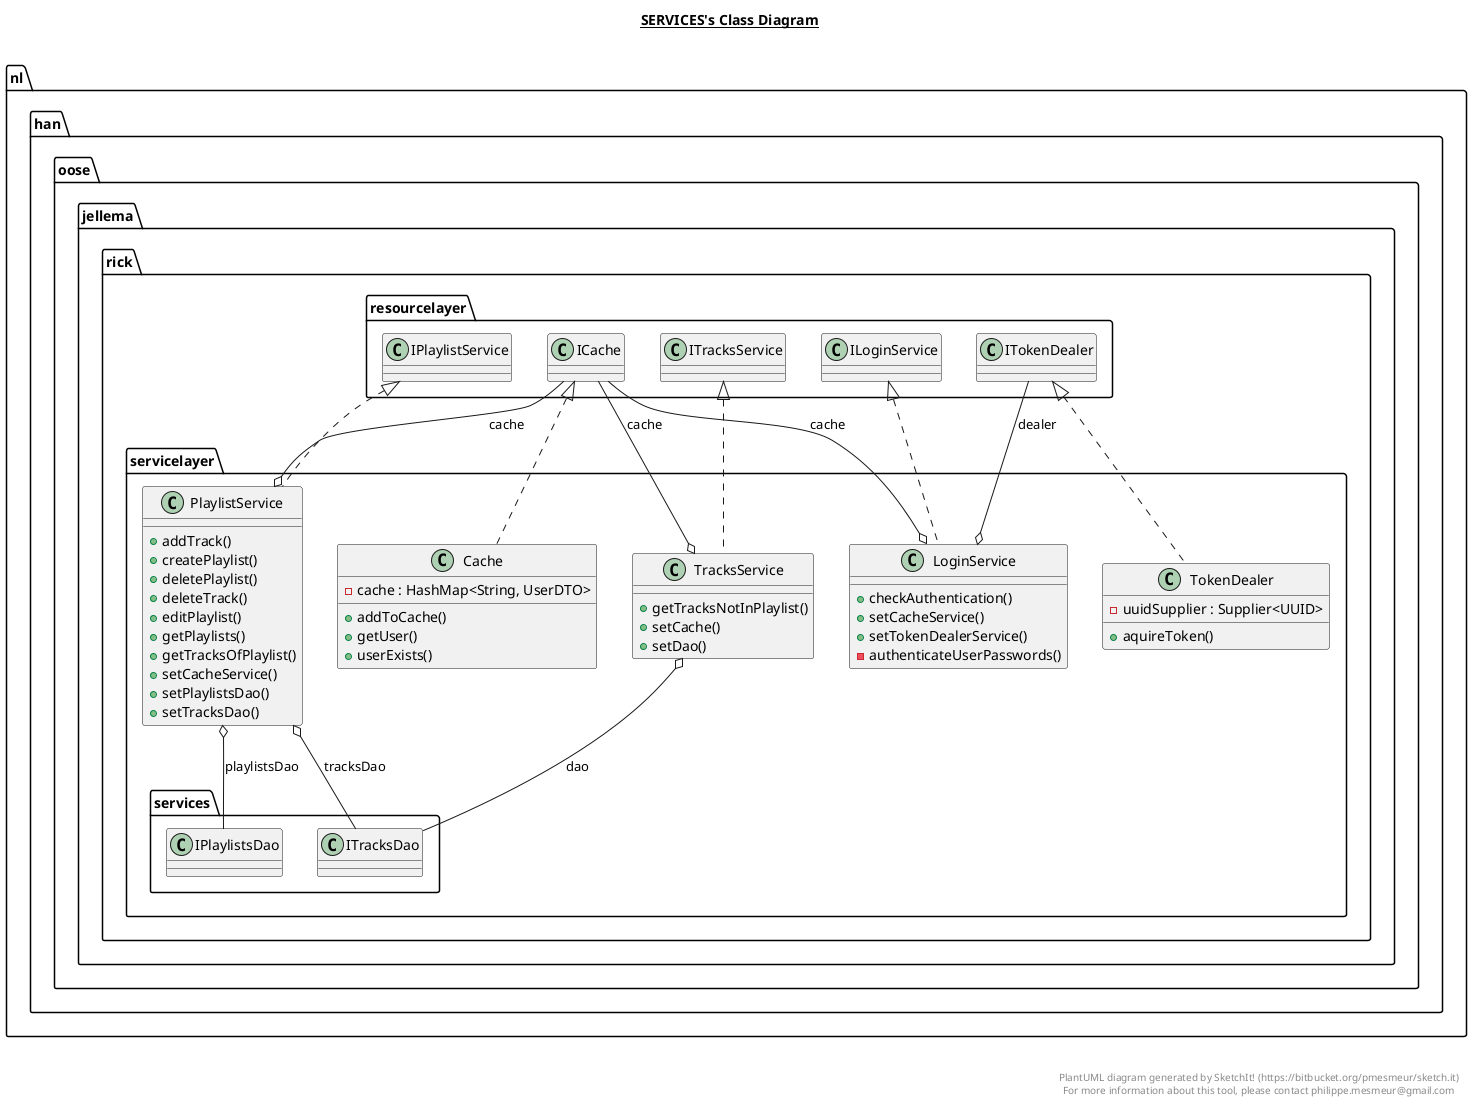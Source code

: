 @startuml

title __SERVICES's Class Diagram__\n

  namespace nl.han.oose.jellema.rick.servicelayer {
    class nl.han.oose.jellema.rick.servicelayer.Cache {
        - cache : HashMap<String, UserDTO>
        + addToCache()
        + getUser()
        + userExists()
    }
  }
  

  namespace nl.han.oose.jellema.rick.servicelayer {
    class nl.han.oose.jellema.rick.servicelayer.LoginService {
        + checkAuthentication()
        + setCacheService()
        + setTokenDealerService()
        - authenticateUserPasswords()
    }
  }
  

  namespace nl.han.oose.jellema.rick.servicelayer {
    class nl.han.oose.jellema.rick.servicelayer.PlaylistService {
        + addTrack()
        + createPlaylist()
        + deletePlaylist()
        + deleteTrack()
        + editPlaylist()
        + getPlaylists()
        + getTracksOfPlaylist()
        + setCacheService()
        + setPlaylistsDao()
        + setTracksDao()
    }
  }
  

  namespace nl.han.oose.jellema.rick.servicelayer {
    class nl.han.oose.jellema.rick.servicelayer.TokenDealer {
        - uuidSupplier : Supplier<UUID>
        + aquireToken()
    }
  }
  

  namespace nl.han.oose.jellema.rick.servicelayer {
    class nl.han.oose.jellema.rick.servicelayer.TracksService {
        + getTracksNotInPlaylist()
        + setCache()
        + setDao()
    }
  }
  

  nl.han.oose.jellema.rick.servicelayer.Cache .up.|> nl.han.oose.jellema.rick.resourcelayer.ICache
  nl.han.oose.jellema.rick.servicelayer.LoginService .up.|> nl.han.oose.jellema.rick.resourcelayer.ILoginService
  nl.han.oose.jellema.rick.servicelayer.LoginService o-- nl.han.oose.jellema.rick.resourcelayer.ICache : cache
  nl.han.oose.jellema.rick.servicelayer.LoginService o-- nl.han.oose.jellema.rick.resourcelayer.ITokenDealer : dealer
  nl.han.oose.jellema.rick.servicelayer.PlaylistService .up.|> nl.han.oose.jellema.rick.resourcelayer.IPlaylistService
  nl.han.oose.jellema.rick.servicelayer.PlaylistService o-- nl.han.oose.jellema.rick.resourcelayer.ICache : cache
  nl.han.oose.jellema.rick.servicelayer.PlaylistService o-- nl.han.oose.jellema.rick.servicelayer.services.IPlaylistsDao : playlistsDao
  nl.han.oose.jellema.rick.servicelayer.PlaylistService o-- nl.han.oose.jellema.rick.servicelayer.services.ITracksDao : tracksDao
  nl.han.oose.jellema.rick.servicelayer.TokenDealer .up.|> nl.han.oose.jellema.rick.resourcelayer.ITokenDealer
  nl.han.oose.jellema.rick.servicelayer.TracksService .up.|> nl.han.oose.jellema.rick.resourcelayer.ITracksService
  nl.han.oose.jellema.rick.servicelayer.TracksService o-- nl.han.oose.jellema.rick.resourcelayer.ICache : cache
  nl.han.oose.jellema.rick.servicelayer.TracksService o-- nl.han.oose.jellema.rick.servicelayer.services.ITracksDao : dao


right footer


PlantUML diagram generated by SketchIt! (https://bitbucket.org/pmesmeur/sketch.it)
For more information about this tool, please contact philippe.mesmeur@gmail.com
endfooter

@enduml
